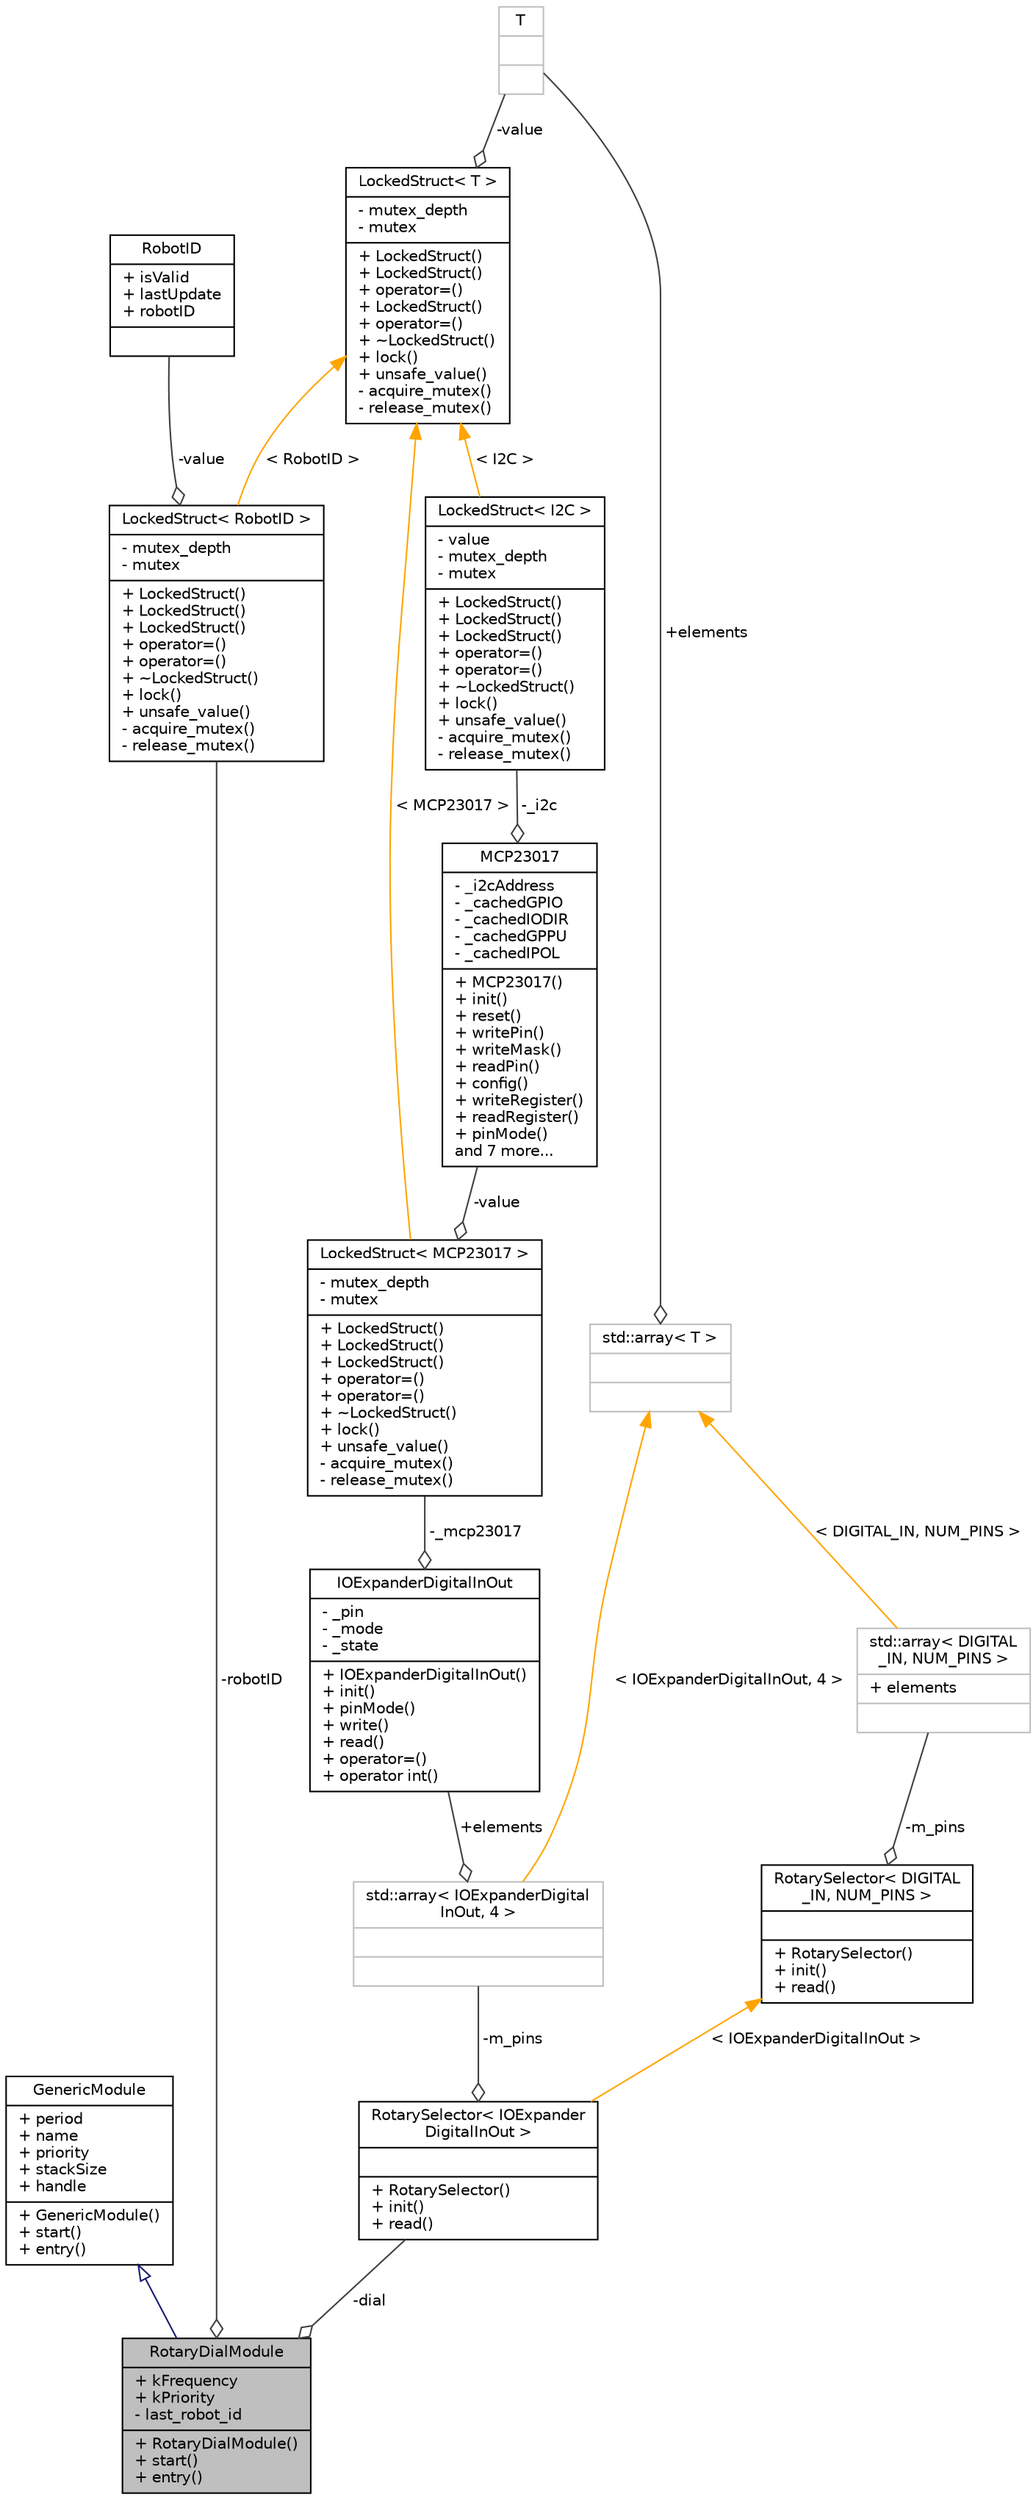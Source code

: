 digraph "RotaryDialModule"
{
  edge [fontname="Helvetica",fontsize="10",labelfontname="Helvetica",labelfontsize="10"];
  node [fontname="Helvetica",fontsize="10",shape=record];
  Node2 [label="{RotaryDialModule\n|+ kFrequency\l+ kPriority\l- last_robot_id\l|+ RotaryDialModule()\l+ start()\l+ entry()\l}",height=0.2,width=0.4,color="black", fillcolor="grey75", style="filled", fontcolor="black"];
  Node3 -> Node2 [dir="back",color="midnightblue",fontsize="10",style="solid",arrowtail="onormal",fontname="Helvetica"];
  Node3 [label="{GenericModule\n|+ period\l+ name\l+ priority\l+ stackSize\l+ handle\l|+ GenericModule()\l+ start()\l+ entry()\l}",height=0.2,width=0.4,color="black", fillcolor="white", style="filled",URL="$class_generic_module.html",tooltip="Interface for all modules, so that they can be ran by the scheduler. "];
  Node4 -> Node2 [color="grey25",fontsize="10",style="solid",label=" -robotID" ,arrowhead="odiamond",fontname="Helvetica"];
  Node4 [label="{LockedStruct\< RobotID \>\n|- mutex_depth\l- mutex\l|+ LockedStruct()\l+ LockedStruct()\l+ LockedStruct()\l+ operator=()\l+ operator=()\l+ ~LockedStruct()\l+ lock()\l+ unsafe_value()\l- acquire_mutex()\l- release_mutex()\l}",height=0.2,width=0.4,color="black", fillcolor="white", style="filled",URL="$struct_locked_struct.html"];
  Node5 -> Node4 [color="grey25",fontsize="10",style="solid",label=" -value" ,arrowhead="odiamond",fontname="Helvetica"];
  Node5 [label="{RobotID\n|+ isValid\l+ lastUpdate\l+ robotID\l|}",height=0.2,width=0.4,color="black", fillcolor="white", style="filled",URL="$struct_robot_i_d.html",tooltip="Contains data on what ID was selected on the rotary dial. "];
  Node6 -> Node4 [dir="back",color="orange",fontsize="10",style="solid",label=" \< RobotID \>" ,fontname="Helvetica"];
  Node6 [label="{LockedStruct\< T \>\n|- mutex_depth\l- mutex\l|+ LockedStruct()\l+ LockedStruct()\l+ operator=()\l+ LockedStruct()\l+ operator=()\l+ ~LockedStruct()\l+ lock()\l+ unsafe_value()\l- acquire_mutex()\l- release_mutex()\l}",height=0.2,width=0.4,color="black", fillcolor="white", style="filled",URL="$struct_locked_struct.html",tooltip="A locked-struct abstraction. "];
  Node7 -> Node6 [color="grey25",fontsize="10",style="solid",label=" -value" ,arrowhead="odiamond",fontname="Helvetica"];
  Node7 [label="{T\n||}",height=0.2,width=0.4,color="grey75", fillcolor="white", style="filled"];
  Node8 -> Node2 [color="grey25",fontsize="10",style="solid",label=" -dial" ,arrowhead="odiamond",fontname="Helvetica"];
  Node8 [label="{RotarySelector\< IOExpander\lDigitalInOut \>\n||+ RotarySelector()\l+ init()\l+ read()\l}",height=0.2,width=0.4,color="black", fillcolor="white", style="filled",URL="$class_rotary_selector.html"];
  Node9 -> Node8 [color="grey25",fontsize="10",style="solid",label=" -m_pins" ,arrowhead="odiamond",fontname="Helvetica"];
  Node9 [label="{std::array\< IOExpanderDigital\lInOut, 4 \>\n||}",height=0.2,width=0.4,color="grey75", fillcolor="white", style="filled"];
  Node10 -> Node9 [color="grey25",fontsize="10",style="solid",label=" +elements" ,arrowhead="odiamond",fontname="Helvetica"];
  Node10 [label="{IOExpanderDigitalInOut\n|- _pin\l- _mode\l- _state\l|+ IOExpanderDigitalInOut()\l+ init()\l+ pinMode()\l+ write()\l+ read()\l+ operator=()\l+ operator int()\l}",height=0.2,width=0.4,color="black", fillcolor="white", style="filled",URL="$class_i_o_expander_digital_in_out.html",tooltip="A DigitalInOut class meant to replicate basic functionality of the mBed DigitalOut and DigitalIn on t..."];
  Node11 -> Node10 [color="grey25",fontsize="10",style="solid",label=" -_mcp23017" ,arrowhead="odiamond",fontname="Helvetica"];
  Node11 [label="{LockedStruct\< MCP23017 \>\n|- mutex_depth\l- mutex\l|+ LockedStruct()\l+ LockedStruct()\l+ LockedStruct()\l+ operator=()\l+ operator=()\l+ ~LockedStruct()\l+ lock()\l+ unsafe_value()\l- acquire_mutex()\l- release_mutex()\l}",height=0.2,width=0.4,color="black", fillcolor="white", style="filled",URL="$struct_locked_struct.html"];
  Node12 -> Node11 [color="grey25",fontsize="10",style="solid",label=" -value" ,arrowhead="odiamond",fontname="Helvetica"];
  Node12 [label="{MCP23017\n|- _i2cAddress\l- _cachedGPIO\l- _cachedIODIR\l- _cachedGPPU\l- _cachedIPOL\l|+ MCP23017()\l+ init()\l+ reset()\l+ writePin()\l+ writeMask()\l+ readPin()\l+ config()\l+ writeRegister()\l+ readRegister()\l+ pinMode()\land 7 more...\l}",height=0.2,width=0.4,color="black", fillcolor="white", style="filled",URL="$class_m_c_p23017.html",tooltip="Allow access to an I2C-connected MCP23017 16-bit I/O extender chip. "];
  Node13 -> Node12 [color="grey25",fontsize="10",style="solid",label=" -_i2c" ,arrowhead="odiamond",fontname="Helvetica"];
  Node13 [label="{LockedStruct\< I2C \>\n|- value\l- mutex_depth\l- mutex\l|+ LockedStruct()\l+ LockedStruct()\l+ LockedStruct()\l+ operator=()\l+ operator=()\l+ ~LockedStruct()\l+ lock()\l+ unsafe_value()\l- acquire_mutex()\l- release_mutex()\l}",height=0.2,width=0.4,color="black", fillcolor="white", style="filled",URL="$struct_locked_struct.html"];
  Node6 -> Node13 [dir="back",color="orange",fontsize="10",style="solid",label=" \< I2C \>" ,fontname="Helvetica"];
  Node6 -> Node11 [dir="back",color="orange",fontsize="10",style="solid",label=" \< MCP23017 \>" ,fontname="Helvetica"];
  Node14 -> Node9 [dir="back",color="orange",fontsize="10",style="solid",label=" \< IOExpanderDigitalInOut, 4 \>" ,fontname="Helvetica"];
  Node14 [label="{std::array\< T \>\n||}",height=0.2,width=0.4,color="grey75", fillcolor="white", style="filled",tooltip="STL class. "];
  Node7 -> Node14 [color="grey25",fontsize="10",style="solid",label=" +elements" ,arrowhead="odiamond",fontname="Helvetica"];
  Node15 -> Node8 [dir="back",color="orange",fontsize="10",style="solid",label=" \< IOExpanderDigitalInOut \>" ,fontname="Helvetica"];
  Node15 [label="{RotarySelector\< DIGITAL\l_IN, NUM_PINS \>\n||+ RotarySelector()\l+ init()\l+ read()\l}",height=0.2,width=0.4,color="black", fillcolor="white", style="filled",URL="$class_rotary_selector.html",tooltip="This class facilitates reading the value from a rotary selector. "];
  Node16 -> Node15 [color="grey25",fontsize="10",style="solid",label=" -m_pins" ,arrowhead="odiamond",fontname="Helvetica"];
  Node16 [label="{std::array\< DIGITAL\l_IN, NUM_PINS \>\n|+ elements\l|}",height=0.2,width=0.4,color="grey75", fillcolor="white", style="filled"];
  Node14 -> Node16 [dir="back",color="orange",fontsize="10",style="solid",label=" \< DIGITAL_IN, NUM_PINS \>" ,fontname="Helvetica"];
}
